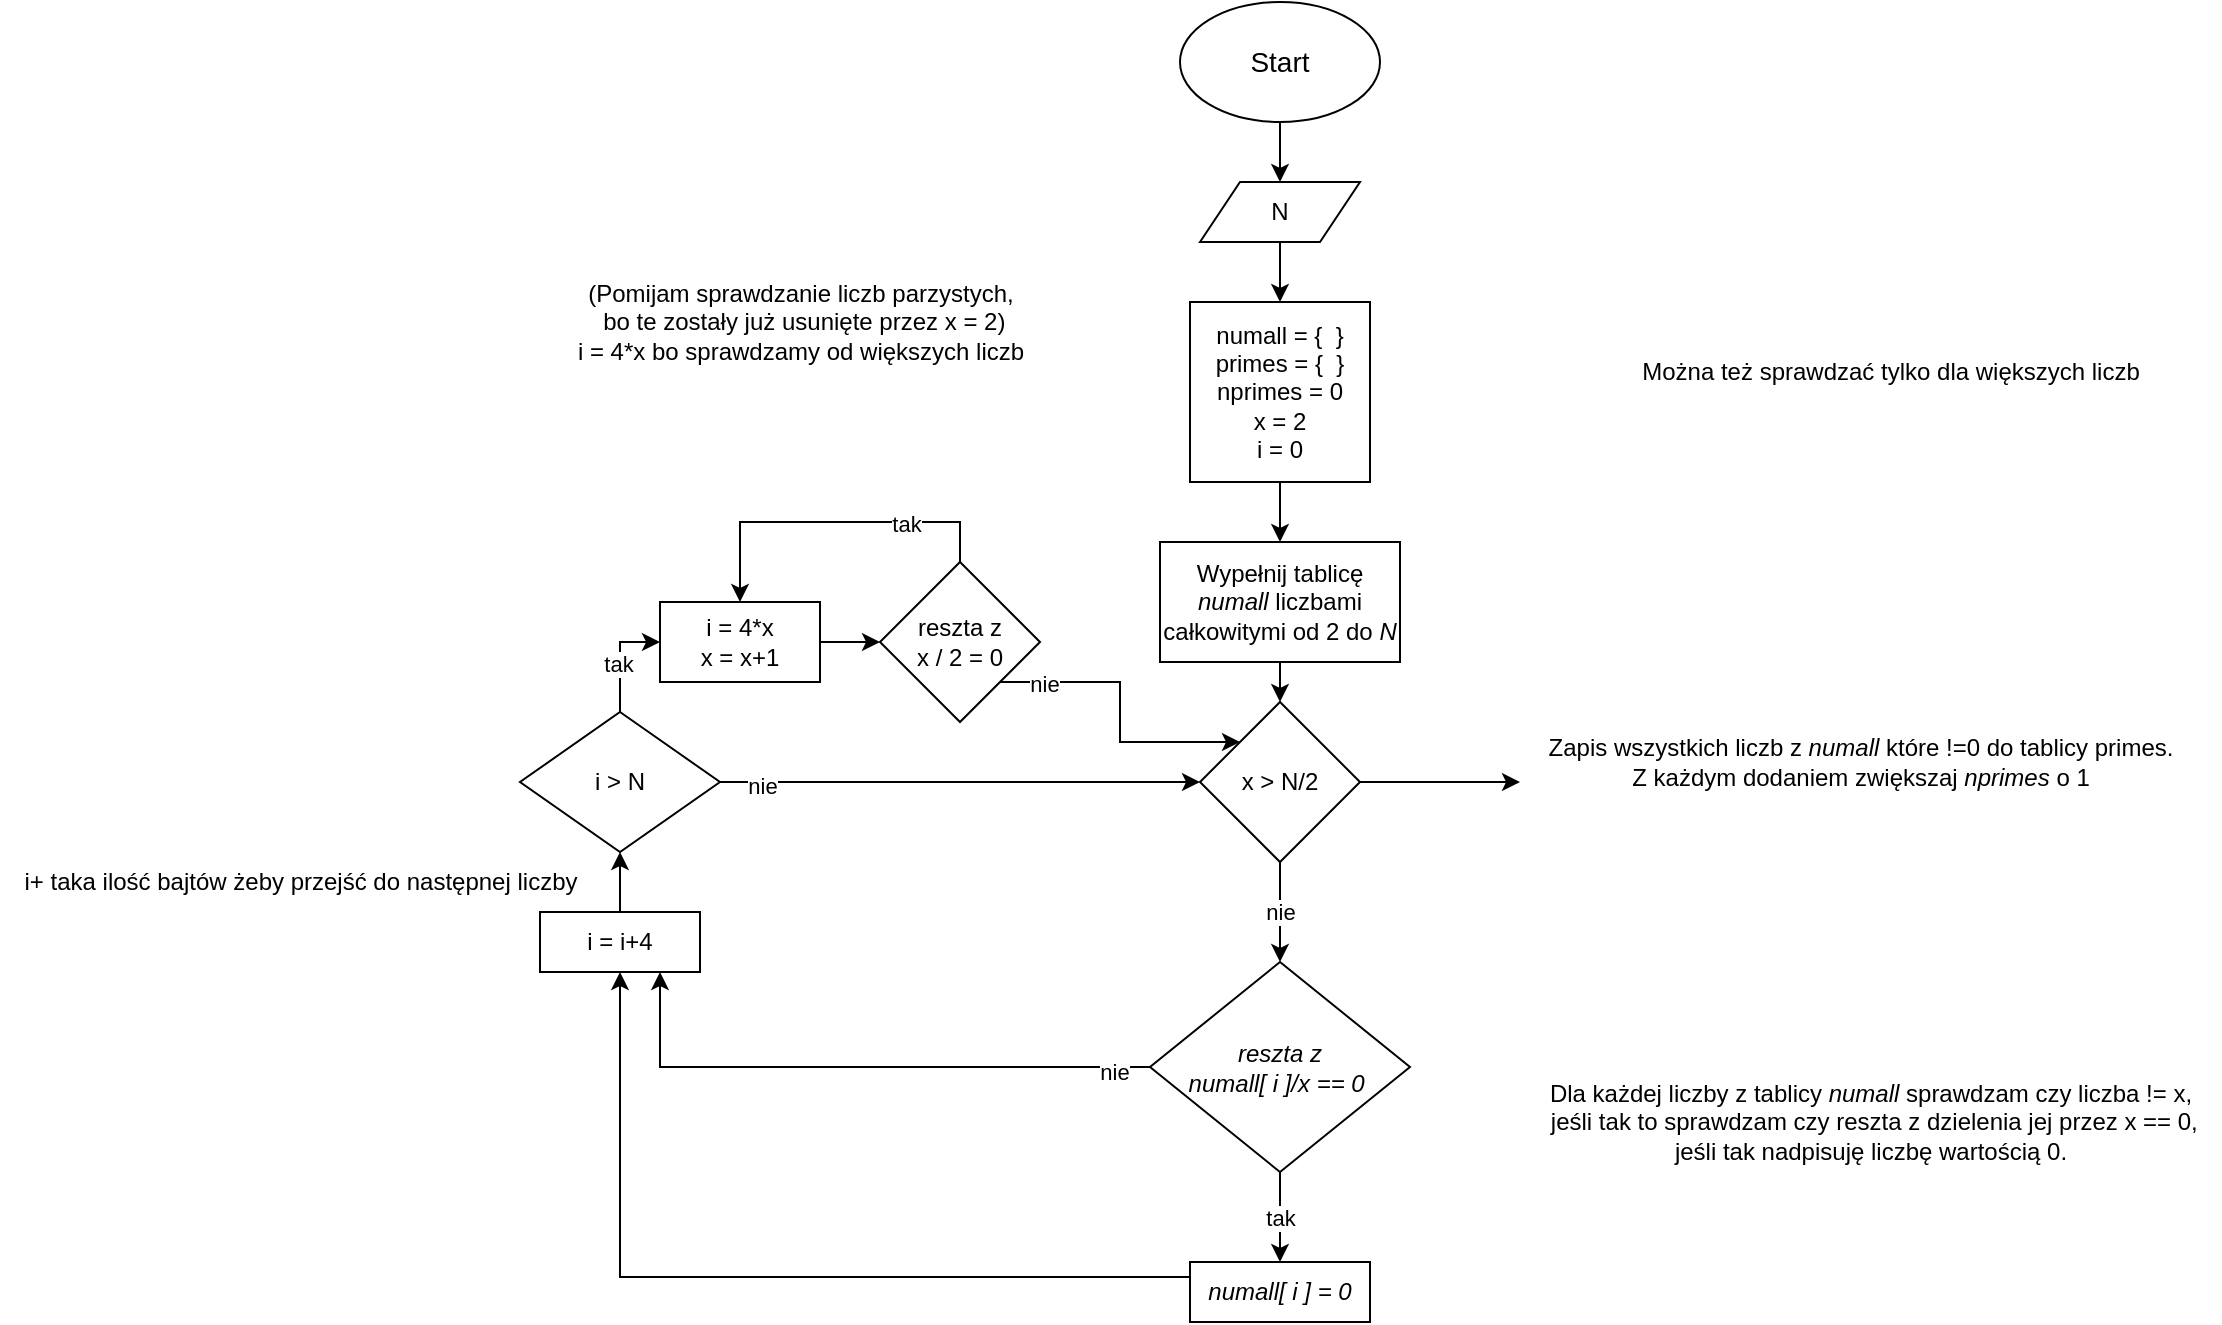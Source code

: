 <mxfile version="21.3.2" type="device">
  <diagram name="Page-1" id="9jUYqDGKl-rQ5DNVtu5S">
    <mxGraphModel dx="1304" dy="724" grid="1" gridSize="10" guides="1" tooltips="1" connect="1" arrows="1" fold="1" page="1" pageScale="1" pageWidth="2339" pageHeight="3300" math="0" shadow="0">
      <root>
        <mxCell id="0" />
        <mxCell id="1" parent="0" />
        <mxCell id="3G0gbCFOmfLACH73Wg2g-4" style="edgeStyle=orthogonalEdgeStyle;rounded=0;orthogonalLoop=1;jettySize=auto;html=1;exitX=0.5;exitY=1;exitDx=0;exitDy=0;entryX=0.5;entryY=0;entryDx=0;entryDy=0;" edge="1" parent="1" source="3G0gbCFOmfLACH73Wg2g-1" target="3G0gbCFOmfLACH73Wg2g-2">
          <mxGeometry relative="1" as="geometry" />
        </mxCell>
        <mxCell id="3G0gbCFOmfLACH73Wg2g-1" value="Start" style="ellipse;whiteSpace=wrap;html=1;fontSize=14;" vertex="1" parent="1">
          <mxGeometry x="630" y="10" width="100" height="60" as="geometry" />
        </mxCell>
        <mxCell id="3G0gbCFOmfLACH73Wg2g-5" style="edgeStyle=orthogonalEdgeStyle;rounded=0;orthogonalLoop=1;jettySize=auto;html=1;exitX=0.5;exitY=1;exitDx=0;exitDy=0;entryX=0.5;entryY=0;entryDx=0;entryDy=0;" edge="1" parent="1" source="3G0gbCFOmfLACH73Wg2g-2" target="3G0gbCFOmfLACH73Wg2g-3">
          <mxGeometry relative="1" as="geometry" />
        </mxCell>
        <mxCell id="3G0gbCFOmfLACH73Wg2g-2" value="N" style="shape=parallelogram;perimeter=parallelogramPerimeter;whiteSpace=wrap;html=1;fixedSize=1;" vertex="1" parent="1">
          <mxGeometry x="640" y="100" width="80" height="30" as="geometry" />
        </mxCell>
        <mxCell id="3G0gbCFOmfLACH73Wg2g-8" style="edgeStyle=orthogonalEdgeStyle;rounded=0;orthogonalLoop=1;jettySize=auto;html=1;exitX=0.5;exitY=1;exitDx=0;exitDy=0;" edge="1" parent="1" source="3G0gbCFOmfLACH73Wg2g-3" target="3G0gbCFOmfLACH73Wg2g-6">
          <mxGeometry relative="1" as="geometry" />
        </mxCell>
        <mxCell id="3G0gbCFOmfLACH73Wg2g-3" value="numall = {&amp;nbsp; }&lt;br&gt;primes = {&amp;nbsp; }&lt;br&gt;nprimes = 0&lt;br&gt;x = 2&lt;br&gt;i = 0" style="rounded=0;whiteSpace=wrap;html=1;" vertex="1" parent="1">
          <mxGeometry x="635" y="160" width="90" height="90" as="geometry" />
        </mxCell>
        <mxCell id="3G0gbCFOmfLACH73Wg2g-28" style="edgeStyle=orthogonalEdgeStyle;rounded=0;orthogonalLoop=1;jettySize=auto;html=1;exitX=0.5;exitY=1;exitDx=0;exitDy=0;entryX=0.5;entryY=0;entryDx=0;entryDy=0;" edge="1" parent="1" source="3G0gbCFOmfLACH73Wg2g-6" target="3G0gbCFOmfLACH73Wg2g-27">
          <mxGeometry relative="1" as="geometry" />
        </mxCell>
        <mxCell id="3G0gbCFOmfLACH73Wg2g-6" value="Wypełnij tablicę &lt;i&gt;numall&lt;/i&gt;&amp;nbsp;liczbami całkowitymi od 2 do &lt;i&gt;N&lt;/i&gt;" style="rounded=0;whiteSpace=wrap;html=1;" vertex="1" parent="1">
          <mxGeometry x="620" y="280" width="120" height="60" as="geometry" />
        </mxCell>
        <mxCell id="3G0gbCFOmfLACH73Wg2g-17" value="tak" style="edgeStyle=orthogonalEdgeStyle;rounded=0;orthogonalLoop=1;jettySize=auto;html=1;exitX=0.5;exitY=1;exitDx=0;exitDy=0;entryX=0.5;entryY=0;entryDx=0;entryDy=0;" edge="1" parent="1" source="3G0gbCFOmfLACH73Wg2g-12" target="3G0gbCFOmfLACH73Wg2g-16">
          <mxGeometry relative="1" as="geometry" />
        </mxCell>
        <mxCell id="3G0gbCFOmfLACH73Wg2g-36" style="edgeStyle=orthogonalEdgeStyle;rounded=0;orthogonalLoop=1;jettySize=auto;html=1;exitX=0;exitY=0.5;exitDx=0;exitDy=0;entryX=0.75;entryY=1;entryDx=0;entryDy=0;" edge="1" parent="1" source="3G0gbCFOmfLACH73Wg2g-12" target="3G0gbCFOmfLACH73Wg2g-18">
          <mxGeometry relative="1" as="geometry">
            <mxPoint x="360" y="543" as="targetPoint" />
          </mxGeometry>
        </mxCell>
        <mxCell id="3G0gbCFOmfLACH73Wg2g-40" value="nie" style="edgeLabel;html=1;align=center;verticalAlign=middle;resizable=0;points=[];" vertex="1" connectable="0" parent="3G0gbCFOmfLACH73Wg2g-36">
          <mxGeometry x="-0.877" y="2" relative="1" as="geometry">
            <mxPoint as="offset" />
          </mxGeometry>
        </mxCell>
        <mxCell id="3G0gbCFOmfLACH73Wg2g-12" value="&lt;i&gt;reszta z &lt;br&gt;numall[ i ]/x == 0&amp;nbsp;&lt;/i&gt;" style="rhombus;whiteSpace=wrap;html=1;" vertex="1" parent="1">
          <mxGeometry x="615" y="490" width="130" height="105" as="geometry" />
        </mxCell>
        <mxCell id="3G0gbCFOmfLACH73Wg2g-37" style="edgeStyle=orthogonalEdgeStyle;rounded=0;orthogonalLoop=1;jettySize=auto;html=1;exitX=0;exitY=0.25;exitDx=0;exitDy=0;entryX=0.5;entryY=1;entryDx=0;entryDy=0;" edge="1" parent="1" source="3G0gbCFOmfLACH73Wg2g-16" target="3G0gbCFOmfLACH73Wg2g-18">
          <mxGeometry relative="1" as="geometry">
            <mxPoint x="330" y="520" as="targetPoint" />
          </mxGeometry>
        </mxCell>
        <mxCell id="3G0gbCFOmfLACH73Wg2g-16" value="&lt;i&gt;numall[ i ] = 0&lt;/i&gt;" style="rounded=0;whiteSpace=wrap;html=1;" vertex="1" parent="1">
          <mxGeometry x="635" y="640" width="90" height="30" as="geometry" />
        </mxCell>
        <mxCell id="3G0gbCFOmfLACH73Wg2g-56" style="edgeStyle=orthogonalEdgeStyle;rounded=0;orthogonalLoop=1;jettySize=auto;html=1;exitX=0.5;exitY=0;exitDx=0;exitDy=0;entryX=0.5;entryY=1;entryDx=0;entryDy=0;" edge="1" parent="1" source="3G0gbCFOmfLACH73Wg2g-18" target="3G0gbCFOmfLACH73Wg2g-41">
          <mxGeometry relative="1" as="geometry" />
        </mxCell>
        <mxCell id="3G0gbCFOmfLACH73Wg2g-18" value="i = i+4" style="rounded=0;whiteSpace=wrap;html=1;" vertex="1" parent="1">
          <mxGeometry x="310" y="465" width="80" height="30" as="geometry" />
        </mxCell>
        <mxCell id="3G0gbCFOmfLACH73Wg2g-29" value="nie" style="edgeStyle=orthogonalEdgeStyle;rounded=0;orthogonalLoop=1;jettySize=auto;html=1;exitX=0.5;exitY=1;exitDx=0;exitDy=0;entryX=0.5;entryY=0;entryDx=0;entryDy=0;" edge="1" parent="1" source="3G0gbCFOmfLACH73Wg2g-27" target="3G0gbCFOmfLACH73Wg2g-12">
          <mxGeometry relative="1" as="geometry">
            <mxPoint x="680" y="480" as="targetPoint" />
          </mxGeometry>
        </mxCell>
        <mxCell id="3G0gbCFOmfLACH73Wg2g-67" style="edgeStyle=orthogonalEdgeStyle;rounded=0;orthogonalLoop=1;jettySize=auto;html=1;exitX=1;exitY=0.5;exitDx=0;exitDy=0;" edge="1" parent="1" source="3G0gbCFOmfLACH73Wg2g-27">
          <mxGeometry relative="1" as="geometry">
            <mxPoint x="800" y="400" as="targetPoint" />
          </mxGeometry>
        </mxCell>
        <mxCell id="3G0gbCFOmfLACH73Wg2g-27" value="x &amp;gt; N/2" style="rhombus;whiteSpace=wrap;html=1;" vertex="1" parent="1">
          <mxGeometry x="640" y="360" width="80" height="80" as="geometry" />
        </mxCell>
        <mxCell id="3G0gbCFOmfLACH73Wg2g-52" style="edgeStyle=orthogonalEdgeStyle;rounded=0;orthogonalLoop=1;jettySize=auto;html=1;exitX=0.5;exitY=0;exitDx=0;exitDy=0;entryX=0;entryY=0.5;entryDx=0;entryDy=0;" edge="1" parent="1" source="3G0gbCFOmfLACH73Wg2g-41" target="3G0gbCFOmfLACH73Wg2g-50">
          <mxGeometry relative="1" as="geometry" />
        </mxCell>
        <mxCell id="3G0gbCFOmfLACH73Wg2g-53" value="tak" style="edgeLabel;html=1;align=center;verticalAlign=middle;resizable=0;points=[];" vertex="1" connectable="0" parent="3G0gbCFOmfLACH73Wg2g-52">
          <mxGeometry x="-0.124" y="1" relative="1" as="geometry">
            <mxPoint as="offset" />
          </mxGeometry>
        </mxCell>
        <mxCell id="3G0gbCFOmfLACH73Wg2g-64" style="edgeStyle=orthogonalEdgeStyle;rounded=0;orthogonalLoop=1;jettySize=auto;html=1;exitX=1;exitY=0.5;exitDx=0;exitDy=0;entryX=0;entryY=0.5;entryDx=0;entryDy=0;" edge="1" parent="1" source="3G0gbCFOmfLACH73Wg2g-41" target="3G0gbCFOmfLACH73Wg2g-27">
          <mxGeometry relative="1" as="geometry" />
        </mxCell>
        <mxCell id="3G0gbCFOmfLACH73Wg2g-65" value="nie" style="edgeLabel;html=1;align=center;verticalAlign=middle;resizable=0;points=[];" vertex="1" connectable="0" parent="3G0gbCFOmfLACH73Wg2g-64">
          <mxGeometry x="-0.829" y="-2" relative="1" as="geometry">
            <mxPoint as="offset" />
          </mxGeometry>
        </mxCell>
        <mxCell id="3G0gbCFOmfLACH73Wg2g-41" value="i &amp;gt; N" style="rhombus;whiteSpace=wrap;html=1;" vertex="1" parent="1">
          <mxGeometry x="300" y="365" width="100" height="70" as="geometry" />
        </mxCell>
        <mxCell id="3G0gbCFOmfLACH73Wg2g-46" value="(Pomijam sprawdzanie liczb parzystych,&lt;br&gt;&amp;nbsp;bo te zostały już usunięte przez x = 2)&lt;br&gt;i = 4*x bo sprawdzamy od większych liczb" style="text;html=1;align=center;verticalAlign=middle;resizable=0;points=[];autosize=1;strokeColor=none;fillColor=none;" vertex="1" parent="1">
          <mxGeometry x="315" y="140" width="250" height="60" as="geometry" />
        </mxCell>
        <mxCell id="3G0gbCFOmfLACH73Wg2g-49" value="Dla każdej liczby z tablicy&amp;nbsp;&lt;i style=&quot;&quot;&gt;numall&amp;nbsp;&lt;/i&gt;&lt;span style=&quot;&quot;&gt;sprawdzam czy liczba != x,&lt;/span&gt;&lt;br style=&quot;&quot;&gt;&lt;span style=&quot;&quot;&gt;&amp;nbsp;jeśli tak to sprawdzam czy reszta z dzielenia jej przez x == 0, &lt;br&gt;jeśli tak nadpisuję liczbę wartością 0.&lt;/span&gt;" style="text;html=1;align=center;verticalAlign=middle;resizable=0;points=[];autosize=1;strokeColor=none;fillColor=none;" vertex="1" parent="1">
          <mxGeometry x="800" y="540" width="350" height="60" as="geometry" />
        </mxCell>
        <mxCell id="3G0gbCFOmfLACH73Wg2g-61" style="edgeStyle=orthogonalEdgeStyle;rounded=0;orthogonalLoop=1;jettySize=auto;html=1;exitX=1;exitY=0.5;exitDx=0;exitDy=0;entryX=0;entryY=0.5;entryDx=0;entryDy=0;" edge="1" parent="1" source="3G0gbCFOmfLACH73Wg2g-50" target="3G0gbCFOmfLACH73Wg2g-58">
          <mxGeometry relative="1" as="geometry" />
        </mxCell>
        <mxCell id="3G0gbCFOmfLACH73Wg2g-50" value="i = 4*x&lt;br&gt;x = x+1" style="rounded=0;whiteSpace=wrap;html=1;" vertex="1" parent="1">
          <mxGeometry x="370" y="310" width="80" height="40" as="geometry" />
        </mxCell>
        <mxCell id="3G0gbCFOmfLACH73Wg2g-59" style="edgeStyle=orthogonalEdgeStyle;rounded=0;orthogonalLoop=1;jettySize=auto;html=1;exitX=1;exitY=1;exitDx=0;exitDy=0;entryX=0;entryY=0;entryDx=0;entryDy=0;" edge="1" parent="1" source="3G0gbCFOmfLACH73Wg2g-58" target="3G0gbCFOmfLACH73Wg2g-27">
          <mxGeometry relative="1" as="geometry" />
        </mxCell>
        <mxCell id="3G0gbCFOmfLACH73Wg2g-60" value="nie" style="edgeLabel;html=1;align=center;verticalAlign=middle;resizable=0;points=[];" vertex="1" connectable="0" parent="3G0gbCFOmfLACH73Wg2g-59">
          <mxGeometry x="-0.707" y="-1" relative="1" as="geometry">
            <mxPoint as="offset" />
          </mxGeometry>
        </mxCell>
        <mxCell id="3G0gbCFOmfLACH73Wg2g-62" style="edgeStyle=orthogonalEdgeStyle;rounded=0;orthogonalLoop=1;jettySize=auto;html=1;exitX=0.5;exitY=0;exitDx=0;exitDy=0;entryX=0.5;entryY=0;entryDx=0;entryDy=0;" edge="1" parent="1" source="3G0gbCFOmfLACH73Wg2g-58" target="3G0gbCFOmfLACH73Wg2g-50">
          <mxGeometry relative="1" as="geometry" />
        </mxCell>
        <mxCell id="3G0gbCFOmfLACH73Wg2g-63" value="tak" style="edgeLabel;html=1;align=center;verticalAlign=middle;resizable=0;points=[];" vertex="1" connectable="0" parent="3G0gbCFOmfLACH73Wg2g-62">
          <mxGeometry x="-0.44" y="1" relative="1" as="geometry">
            <mxPoint as="offset" />
          </mxGeometry>
        </mxCell>
        <mxCell id="3G0gbCFOmfLACH73Wg2g-58" value="reszta z&lt;br&gt;x / 2 = 0" style="rhombus;whiteSpace=wrap;html=1;" vertex="1" parent="1">
          <mxGeometry x="480" y="290" width="80" height="80" as="geometry" />
        </mxCell>
        <mxCell id="3G0gbCFOmfLACH73Wg2g-68" value="Zapis wszystkich liczb z &lt;i&gt;numall&lt;/i&gt;&amp;nbsp;które !=0 do tablicy primes.&lt;br&gt;Z każdym dodaniem zwiększaj &lt;i&gt;nprimes&lt;/i&gt;&amp;nbsp;o 1" style="text;html=1;align=center;verticalAlign=middle;resizable=0;points=[];autosize=1;strokeColor=none;fillColor=none;" vertex="1" parent="1">
          <mxGeometry x="800" y="370" width="340" height="40" as="geometry" />
        </mxCell>
        <mxCell id="3G0gbCFOmfLACH73Wg2g-69" value="Można też sprawdzać tylko dla większych liczb" style="text;html=1;align=center;verticalAlign=middle;resizable=0;points=[];autosize=1;strokeColor=none;fillColor=none;" vertex="1" parent="1">
          <mxGeometry x="850" y="180" width="270" height="30" as="geometry" />
        </mxCell>
        <mxCell id="3G0gbCFOmfLACH73Wg2g-70" value="i+ taka ilość bajtów żeby przejść do następnej liczby" style="text;html=1;align=center;verticalAlign=middle;resizable=0;points=[];autosize=1;strokeColor=none;fillColor=none;" vertex="1" parent="1">
          <mxGeometry x="40" y="435" width="300" height="30" as="geometry" />
        </mxCell>
      </root>
    </mxGraphModel>
  </diagram>
</mxfile>
